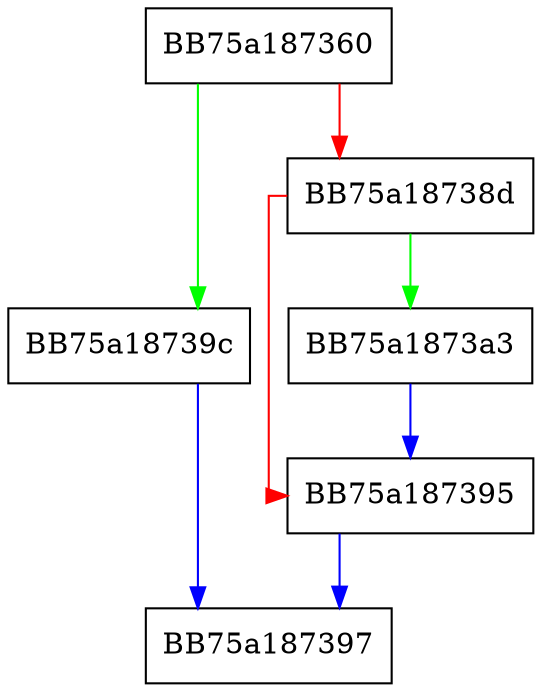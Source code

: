 digraph GetScanReason {
  node [shape="box"];
  graph [splines=ortho];
  BB75a187360 -> BB75a18739c [color="green"];
  BB75a187360 -> BB75a18738d [color="red"];
  BB75a18738d -> BB75a1873a3 [color="green"];
  BB75a18738d -> BB75a187395 [color="red"];
  BB75a187395 -> BB75a187397 [color="blue"];
  BB75a18739c -> BB75a187397 [color="blue"];
  BB75a1873a3 -> BB75a187395 [color="blue"];
}